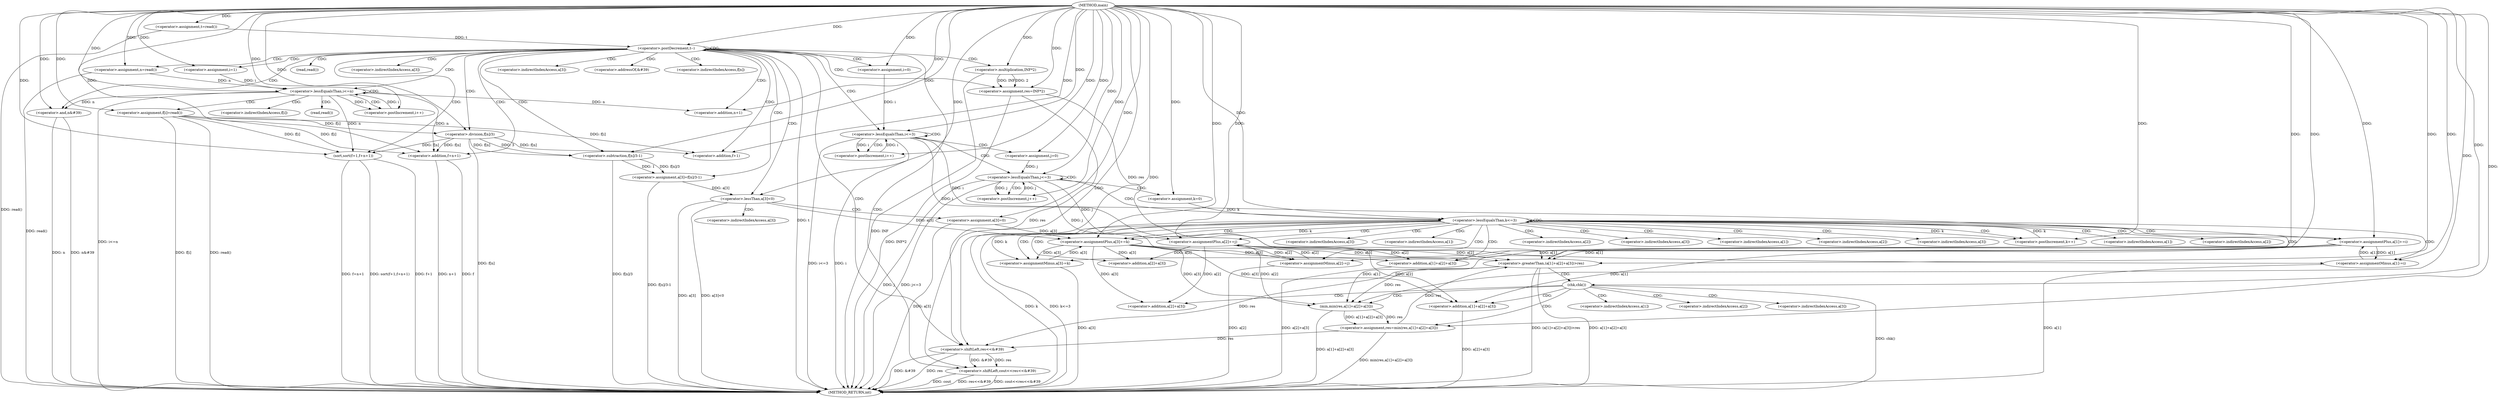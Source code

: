 digraph "main" {  
"1000263" [label = "(METHOD,main)" ]
"1000429" [label = "(METHOD_RETURN,int)" ]
"1000265" [label = "(<operator>.assignment,t=read())" ]
"1000269" [label = "(<operator>.postDecrement,t--)" ]
"1000272" [label = "(<operator>.assignment,n=read())" ]
"1000290" [label = "(sort,sort(f+1,f+n+1))" ]
"1000299" [label = "(<operator>.assignment,a[3]=f[n]/3-1)" ]
"1000321" [label = "(<operator>.assignment,res=INF*2)" ]
"1000420" [label = "(<operator>.shiftLeft,cout<<res<<&#39)" ]
"1000426" [label = "(<operator>.and,n&#39)" ]
"1000276" [label = "(<operator>.assignment,i=1)" ]
"1000279" [label = "(<operator>.lessEqualsThan,i<=n)" ]
"1000282" [label = "(<operator>.postIncrement,i++)" ]
"1000311" [label = "(<operator>.lessThan,a[3]<0)" ]
"1000316" [label = "(<operator>.assignment,a[3]=0)" ]
"1000327" [label = "(<operator>.assignment,i=0)" ]
"1000330" [label = "(<operator>.lessEqualsThan,i<=3)" ]
"1000333" [label = "(<operator>.postIncrement,i++)" ]
"1000285" [label = "(<operator>.assignment,f[i]=read())" ]
"1000291" [label = "(<operator>.addition,f+1)" ]
"1000294" [label = "(<operator>.addition,f+n+1)" ]
"1000303" [label = "(<operator>.subtraction,f[n]/3-1)" ]
"1000323" [label = "(<operator>.multiplication,INF*2)" ]
"1000422" [label = "(<operator>.shiftLeft,res<<&#39)" ]
"1000296" [label = "(<operator>.addition,n+1)" ]
"1000304" [label = "(<operator>.division,f[n]/3)" ]
"1000337" [label = "(<operator>.assignment,j=0)" ]
"1000340" [label = "(<operator>.lessEqualsThan,j<=3)" ]
"1000343" [label = "(<operator>.postIncrement,j++)" ]
"1000347" [label = "(<operator>.assignment,k=0)" ]
"1000350" [label = "(<operator>.lessEqualsThan,k<=3)" ]
"1000353" [label = "(<operator>.postIncrement,k++)" ]
"1000356" [label = "(<operator>.assignmentPlus,a[1]+=i)" ]
"1000361" [label = "(<operator>.assignmentPlus,a[2]+=j)" ]
"1000366" [label = "(<operator>.assignmentPlus,a[3]+=k)" ]
"1000405" [label = "(<operator>.assignmentMinus,a[1]-=i)" ]
"1000410" [label = "(<operator>.assignmentMinus,a[2]-=j)" ]
"1000415" [label = "(<operator>.assignmentMinus,a[3]-=k)" ]
"1000372" [label = "(<operator>.greaterThan,(a[1]+a[2]+a[3])>res)" ]
"1000387" [label = "(chk,chk())" ]
"1000389" [label = "(<operator>.assignment,res=min(res,a[1]+a[2]+a[3]))" ]
"1000373" [label = "(<operator>.addition,a[1]+a[2]+a[3])" ]
"1000377" [label = "(<operator>.addition,a[2]+a[3])" ]
"1000391" [label = "(min,min(res,a[1]+a[2]+a[3]))" ]
"1000393" [label = "(<operator>.addition,a[1]+a[2]+a[3])" ]
"1000397" [label = "(<operator>.addition,a[2]+a[3])" ]
"1000274" [label = "(read,read())" ]
"1000300" [label = "(<operator>.indirectIndexAccess,a[3])" ]
"1000312" [label = "(<operator>.indirectIndexAccess,a[3])" ]
"1000317" [label = "(<operator>.indirectIndexAccess,a[3])" ]
"1000424" [label = "(<operator>.addressOf,&#39)" ]
"1000286" [label = "(<operator>.indirectIndexAccess,f[i])" ]
"1000289" [label = "(read,read())" ]
"1000305" [label = "(<operator>.indirectIndexAccess,f[n])" ]
"1000357" [label = "(<operator>.indirectIndexAccess,a[1])" ]
"1000362" [label = "(<operator>.indirectIndexAccess,a[2])" ]
"1000367" [label = "(<operator>.indirectIndexAccess,a[3])" ]
"1000406" [label = "(<operator>.indirectIndexAccess,a[1])" ]
"1000411" [label = "(<operator>.indirectIndexAccess,a[2])" ]
"1000416" [label = "(<operator>.indirectIndexAccess,a[3])" ]
"1000374" [label = "(<operator>.indirectIndexAccess,a[1])" ]
"1000378" [label = "(<operator>.indirectIndexAccess,a[2])" ]
"1000381" [label = "(<operator>.indirectIndexAccess,a[3])" ]
"1000394" [label = "(<operator>.indirectIndexAccess,a[1])" ]
"1000398" [label = "(<operator>.indirectIndexAccess,a[2])" ]
"1000401" [label = "(<operator>.indirectIndexAccess,a[3])" ]
  "1000265" -> "1000429"  [ label = "DDG: read()"] 
  "1000269" -> "1000429"  [ label = "DDG: t"] 
  "1000272" -> "1000429"  [ label = "DDG: read()"] 
  "1000279" -> "1000429"  [ label = "DDG: i<=n"] 
  "1000290" -> "1000429"  [ label = "DDG: f+1"] 
  "1000294" -> "1000429"  [ label = "DDG: f"] 
  "1000294" -> "1000429"  [ label = "DDG: n+1"] 
  "1000290" -> "1000429"  [ label = "DDG: f+n+1"] 
  "1000290" -> "1000429"  [ label = "DDG: sort(f+1,f+n+1)"] 
  "1000304" -> "1000429"  [ label = "DDG: f[n]"] 
  "1000303" -> "1000429"  [ label = "DDG: f[n]/3"] 
  "1000299" -> "1000429"  [ label = "DDG: f[n]/3-1"] 
  "1000311" -> "1000429"  [ label = "DDG: a[3]"] 
  "1000311" -> "1000429"  [ label = "DDG: a[3]<0"] 
  "1000316" -> "1000429"  [ label = "DDG: a[3]"] 
  "1000321" -> "1000429"  [ label = "DDG: INF*2"] 
  "1000330" -> "1000429"  [ label = "DDG: i"] 
  "1000330" -> "1000429"  [ label = "DDG: i<=3"] 
  "1000422" -> "1000429"  [ label = "DDG: res"] 
  "1000422" -> "1000429"  [ label = "DDG: &#39"] 
  "1000420" -> "1000429"  [ label = "DDG: res<<&#39"] 
  "1000420" -> "1000429"  [ label = "DDG: cout<<res<<&#39"] 
  "1000426" -> "1000429"  [ label = "DDG: n"] 
  "1000426" -> "1000429"  [ label = "DDG: n&#39"] 
  "1000340" -> "1000429"  [ label = "DDG: j"] 
  "1000340" -> "1000429"  [ label = "DDG: j<=3"] 
  "1000350" -> "1000429"  [ label = "DDG: k"] 
  "1000350" -> "1000429"  [ label = "DDG: k<=3"] 
  "1000373" -> "1000429"  [ label = "DDG: a[2]+a[3]"] 
  "1000372" -> "1000429"  [ label = "DDG: a[1]+a[2]+a[3]"] 
  "1000372" -> "1000429"  [ label = "DDG: (a[1]+a[2]+a[3])>res"] 
  "1000387" -> "1000429"  [ label = "DDG: chk()"] 
  "1000393" -> "1000429"  [ label = "DDG: a[2]+a[3]"] 
  "1000391" -> "1000429"  [ label = "DDG: a[1]+a[2]+a[3]"] 
  "1000389" -> "1000429"  [ label = "DDG: min(res,a[1]+a[2]+a[3])"] 
  "1000405" -> "1000429"  [ label = "DDG: a[1]"] 
  "1000410" -> "1000429"  [ label = "DDG: a[2]"] 
  "1000415" -> "1000429"  [ label = "DDG: a[3]"] 
  "1000285" -> "1000429"  [ label = "DDG: f[i]"] 
  "1000285" -> "1000429"  [ label = "DDG: read()"] 
  "1000420" -> "1000429"  [ label = "DDG: cout"] 
  "1000323" -> "1000429"  [ label = "DDG: INF"] 
  "1000263" -> "1000265"  [ label = "DDG: "] 
  "1000265" -> "1000269"  [ label = "DDG: t"] 
  "1000263" -> "1000269"  [ label = "DDG: "] 
  "1000263" -> "1000272"  [ label = "DDG: "] 
  "1000303" -> "1000299"  [ label = "DDG: 1"] 
  "1000303" -> "1000299"  [ label = "DDG: f[n]/3"] 
  "1000323" -> "1000321"  [ label = "DDG: INF"] 
  "1000323" -> "1000321"  [ label = "DDG: 2"] 
  "1000263" -> "1000276"  [ label = "DDG: "] 
  "1000263" -> "1000290"  [ label = "DDG: "] 
  "1000304" -> "1000290"  [ label = "DDG: f[n]"] 
  "1000285" -> "1000290"  [ label = "DDG: f[i]"] 
  "1000279" -> "1000290"  [ label = "DDG: n"] 
  "1000263" -> "1000316"  [ label = "DDG: "] 
  "1000263" -> "1000321"  [ label = "DDG: "] 
  "1000263" -> "1000327"  [ label = "DDG: "] 
  "1000263" -> "1000420"  [ label = "DDG: "] 
  "1000422" -> "1000420"  [ label = "DDG: res"] 
  "1000422" -> "1000420"  [ label = "DDG: &#39"] 
  "1000263" -> "1000426"  [ label = "DDG: "] 
  "1000279" -> "1000426"  [ label = "DDG: n"] 
  "1000276" -> "1000279"  [ label = "DDG: i"] 
  "1000282" -> "1000279"  [ label = "DDG: i"] 
  "1000263" -> "1000279"  [ label = "DDG: "] 
  "1000272" -> "1000279"  [ label = "DDG: n"] 
  "1000279" -> "1000282"  [ label = "DDG: i"] 
  "1000263" -> "1000282"  [ label = "DDG: "] 
  "1000263" -> "1000285"  [ label = "DDG: "] 
  "1000304" -> "1000291"  [ label = "DDG: f[n]"] 
  "1000285" -> "1000291"  [ label = "DDG: f[i]"] 
  "1000263" -> "1000291"  [ label = "DDG: "] 
  "1000304" -> "1000294"  [ label = "DDG: f[n]"] 
  "1000285" -> "1000294"  [ label = "DDG: f[i]"] 
  "1000263" -> "1000294"  [ label = "DDG: "] 
  "1000279" -> "1000294"  [ label = "DDG: n"] 
  "1000304" -> "1000303"  [ label = "DDG: 3"] 
  "1000304" -> "1000303"  [ label = "DDG: f[n]"] 
  "1000263" -> "1000303"  [ label = "DDG: "] 
  "1000299" -> "1000311"  [ label = "DDG: a[3]"] 
  "1000263" -> "1000311"  [ label = "DDG: "] 
  "1000263" -> "1000323"  [ label = "DDG: "] 
  "1000327" -> "1000330"  [ label = "DDG: i"] 
  "1000333" -> "1000330"  [ label = "DDG: i"] 
  "1000263" -> "1000330"  [ label = "DDG: "] 
  "1000330" -> "1000333"  [ label = "DDG: i"] 
  "1000263" -> "1000333"  [ label = "DDG: "] 
  "1000321" -> "1000422"  [ label = "DDG: res"] 
  "1000372" -> "1000422"  [ label = "DDG: res"] 
  "1000389" -> "1000422"  [ label = "DDG: res"] 
  "1000263" -> "1000422"  [ label = "DDG: "] 
  "1000279" -> "1000296"  [ label = "DDG: n"] 
  "1000263" -> "1000296"  [ label = "DDG: "] 
  "1000285" -> "1000304"  [ label = "DDG: f[i]"] 
  "1000263" -> "1000304"  [ label = "DDG: "] 
  "1000263" -> "1000337"  [ label = "DDG: "] 
  "1000337" -> "1000340"  [ label = "DDG: j"] 
  "1000343" -> "1000340"  [ label = "DDG: j"] 
  "1000263" -> "1000340"  [ label = "DDG: "] 
  "1000340" -> "1000343"  [ label = "DDG: j"] 
  "1000263" -> "1000343"  [ label = "DDG: "] 
  "1000263" -> "1000347"  [ label = "DDG: "] 
  "1000347" -> "1000350"  [ label = "DDG: k"] 
  "1000353" -> "1000350"  [ label = "DDG: k"] 
  "1000263" -> "1000350"  [ label = "DDG: "] 
  "1000263" -> "1000353"  [ label = "DDG: "] 
  "1000350" -> "1000353"  [ label = "DDG: k"] 
  "1000330" -> "1000356"  [ label = "DDG: i"] 
  "1000263" -> "1000356"  [ label = "DDG: "] 
  "1000340" -> "1000361"  [ label = "DDG: j"] 
  "1000263" -> "1000361"  [ label = "DDG: "] 
  "1000350" -> "1000366"  [ label = "DDG: k"] 
  "1000263" -> "1000366"  [ label = "DDG: "] 
  "1000263" -> "1000405"  [ label = "DDG: "] 
  "1000330" -> "1000405"  [ label = "DDG: i"] 
  "1000263" -> "1000410"  [ label = "DDG: "] 
  "1000340" -> "1000410"  [ label = "DDG: j"] 
  "1000263" -> "1000415"  [ label = "DDG: "] 
  "1000350" -> "1000415"  [ label = "DDG: k"] 
  "1000405" -> "1000356"  [ label = "DDG: a[1]"] 
  "1000410" -> "1000361"  [ label = "DDG: a[2]"] 
  "1000311" -> "1000366"  [ label = "DDG: a[3]"] 
  "1000316" -> "1000366"  [ label = "DDG: a[3]"] 
  "1000415" -> "1000366"  [ label = "DDG: a[3]"] 
  "1000263" -> "1000387"  [ label = "DDG: "] 
  "1000356" -> "1000405"  [ label = "DDG: a[1]"] 
  "1000361" -> "1000410"  [ label = "DDG: a[2]"] 
  "1000366" -> "1000415"  [ label = "DDG: a[3]"] 
  "1000366" -> "1000372"  [ label = "DDG: a[3]"] 
  "1000361" -> "1000372"  [ label = "DDG: a[2]"] 
  "1000356" -> "1000372"  [ label = "DDG: a[1]"] 
  "1000321" -> "1000372"  [ label = "DDG: res"] 
  "1000389" -> "1000372"  [ label = "DDG: res"] 
  "1000263" -> "1000372"  [ label = "DDG: "] 
  "1000391" -> "1000389"  [ label = "DDG: res"] 
  "1000391" -> "1000389"  [ label = "DDG: a[1]+a[2]+a[3]"] 
  "1000356" -> "1000373"  [ label = "DDG: a[1]"] 
  "1000366" -> "1000373"  [ label = "DDG: a[3]"] 
  "1000361" -> "1000373"  [ label = "DDG: a[2]"] 
  "1000263" -> "1000389"  [ label = "DDG: "] 
  "1000361" -> "1000377"  [ label = "DDG: a[2]"] 
  "1000366" -> "1000377"  [ label = "DDG: a[3]"] 
  "1000372" -> "1000391"  [ label = "DDG: res"] 
  "1000263" -> "1000391"  [ label = "DDG: "] 
  "1000366" -> "1000391"  [ label = "DDG: a[3]"] 
  "1000361" -> "1000391"  [ label = "DDG: a[2]"] 
  "1000356" -> "1000391"  [ label = "DDG: a[1]"] 
  "1000356" -> "1000393"  [ label = "DDG: a[1]"] 
  "1000366" -> "1000393"  [ label = "DDG: a[3]"] 
  "1000361" -> "1000393"  [ label = "DDG: a[2]"] 
  "1000361" -> "1000397"  [ label = "DDG: a[2]"] 
  "1000366" -> "1000397"  [ label = "DDG: a[3]"] 
  "1000269" -> "1000294"  [ label = "CDG: "] 
  "1000269" -> "1000305"  [ label = "CDG: "] 
  "1000269" -> "1000426"  [ label = "CDG: "] 
  "1000269" -> "1000312"  [ label = "CDG: "] 
  "1000269" -> "1000276"  [ label = "CDG: "] 
  "1000269" -> "1000291"  [ label = "CDG: "] 
  "1000269" -> "1000274"  [ label = "CDG: "] 
  "1000269" -> "1000321"  [ label = "CDG: "] 
  "1000269" -> "1000424"  [ label = "CDG: "] 
  "1000269" -> "1000420"  [ label = "CDG: "] 
  "1000269" -> "1000330"  [ label = "CDG: "] 
  "1000269" -> "1000269"  [ label = "CDG: "] 
  "1000269" -> "1000300"  [ label = "CDG: "] 
  "1000269" -> "1000304"  [ label = "CDG: "] 
  "1000269" -> "1000311"  [ label = "CDG: "] 
  "1000269" -> "1000279"  [ label = "CDG: "] 
  "1000269" -> "1000303"  [ label = "CDG: "] 
  "1000269" -> "1000323"  [ label = "CDG: "] 
  "1000269" -> "1000290"  [ label = "CDG: "] 
  "1000269" -> "1000422"  [ label = "CDG: "] 
  "1000269" -> "1000272"  [ label = "CDG: "] 
  "1000269" -> "1000299"  [ label = "CDG: "] 
  "1000269" -> "1000296"  [ label = "CDG: "] 
  "1000269" -> "1000327"  [ label = "CDG: "] 
  "1000279" -> "1000285"  [ label = "CDG: "] 
  "1000279" -> "1000282"  [ label = "CDG: "] 
  "1000279" -> "1000289"  [ label = "CDG: "] 
  "1000279" -> "1000279"  [ label = "CDG: "] 
  "1000279" -> "1000286"  [ label = "CDG: "] 
  "1000311" -> "1000316"  [ label = "CDG: "] 
  "1000311" -> "1000317"  [ label = "CDG: "] 
  "1000330" -> "1000337"  [ label = "CDG: "] 
  "1000330" -> "1000330"  [ label = "CDG: "] 
  "1000330" -> "1000333"  [ label = "CDG: "] 
  "1000330" -> "1000340"  [ label = "CDG: "] 
  "1000340" -> "1000350"  [ label = "CDG: "] 
  "1000340" -> "1000340"  [ label = "CDG: "] 
  "1000340" -> "1000347"  [ label = "CDG: "] 
  "1000340" -> "1000343"  [ label = "CDG: "] 
  "1000350" -> "1000362"  [ label = "CDG: "] 
  "1000350" -> "1000406"  [ label = "CDG: "] 
  "1000350" -> "1000415"  [ label = "CDG: "] 
  "1000350" -> "1000353"  [ label = "CDG: "] 
  "1000350" -> "1000405"  [ label = "CDG: "] 
  "1000350" -> "1000373"  [ label = "CDG: "] 
  "1000350" -> "1000357"  [ label = "CDG: "] 
  "1000350" -> "1000410"  [ label = "CDG: "] 
  "1000350" -> "1000378"  [ label = "CDG: "] 
  "1000350" -> "1000367"  [ label = "CDG: "] 
  "1000350" -> "1000350"  [ label = "CDG: "] 
  "1000350" -> "1000356"  [ label = "CDG: "] 
  "1000350" -> "1000377"  [ label = "CDG: "] 
  "1000350" -> "1000366"  [ label = "CDG: "] 
  "1000350" -> "1000361"  [ label = "CDG: "] 
  "1000350" -> "1000374"  [ label = "CDG: "] 
  "1000350" -> "1000372"  [ label = "CDG: "] 
  "1000350" -> "1000381"  [ label = "CDG: "] 
  "1000350" -> "1000411"  [ label = "CDG: "] 
  "1000350" -> "1000416"  [ label = "CDG: "] 
  "1000372" -> "1000387"  [ label = "CDG: "] 
  "1000387" -> "1000389"  [ label = "CDG: "] 
  "1000387" -> "1000398"  [ label = "CDG: "] 
  "1000387" -> "1000394"  [ label = "CDG: "] 
  "1000387" -> "1000397"  [ label = "CDG: "] 
  "1000387" -> "1000391"  [ label = "CDG: "] 
  "1000387" -> "1000401"  [ label = "CDG: "] 
  "1000387" -> "1000393"  [ label = "CDG: "] 
}
